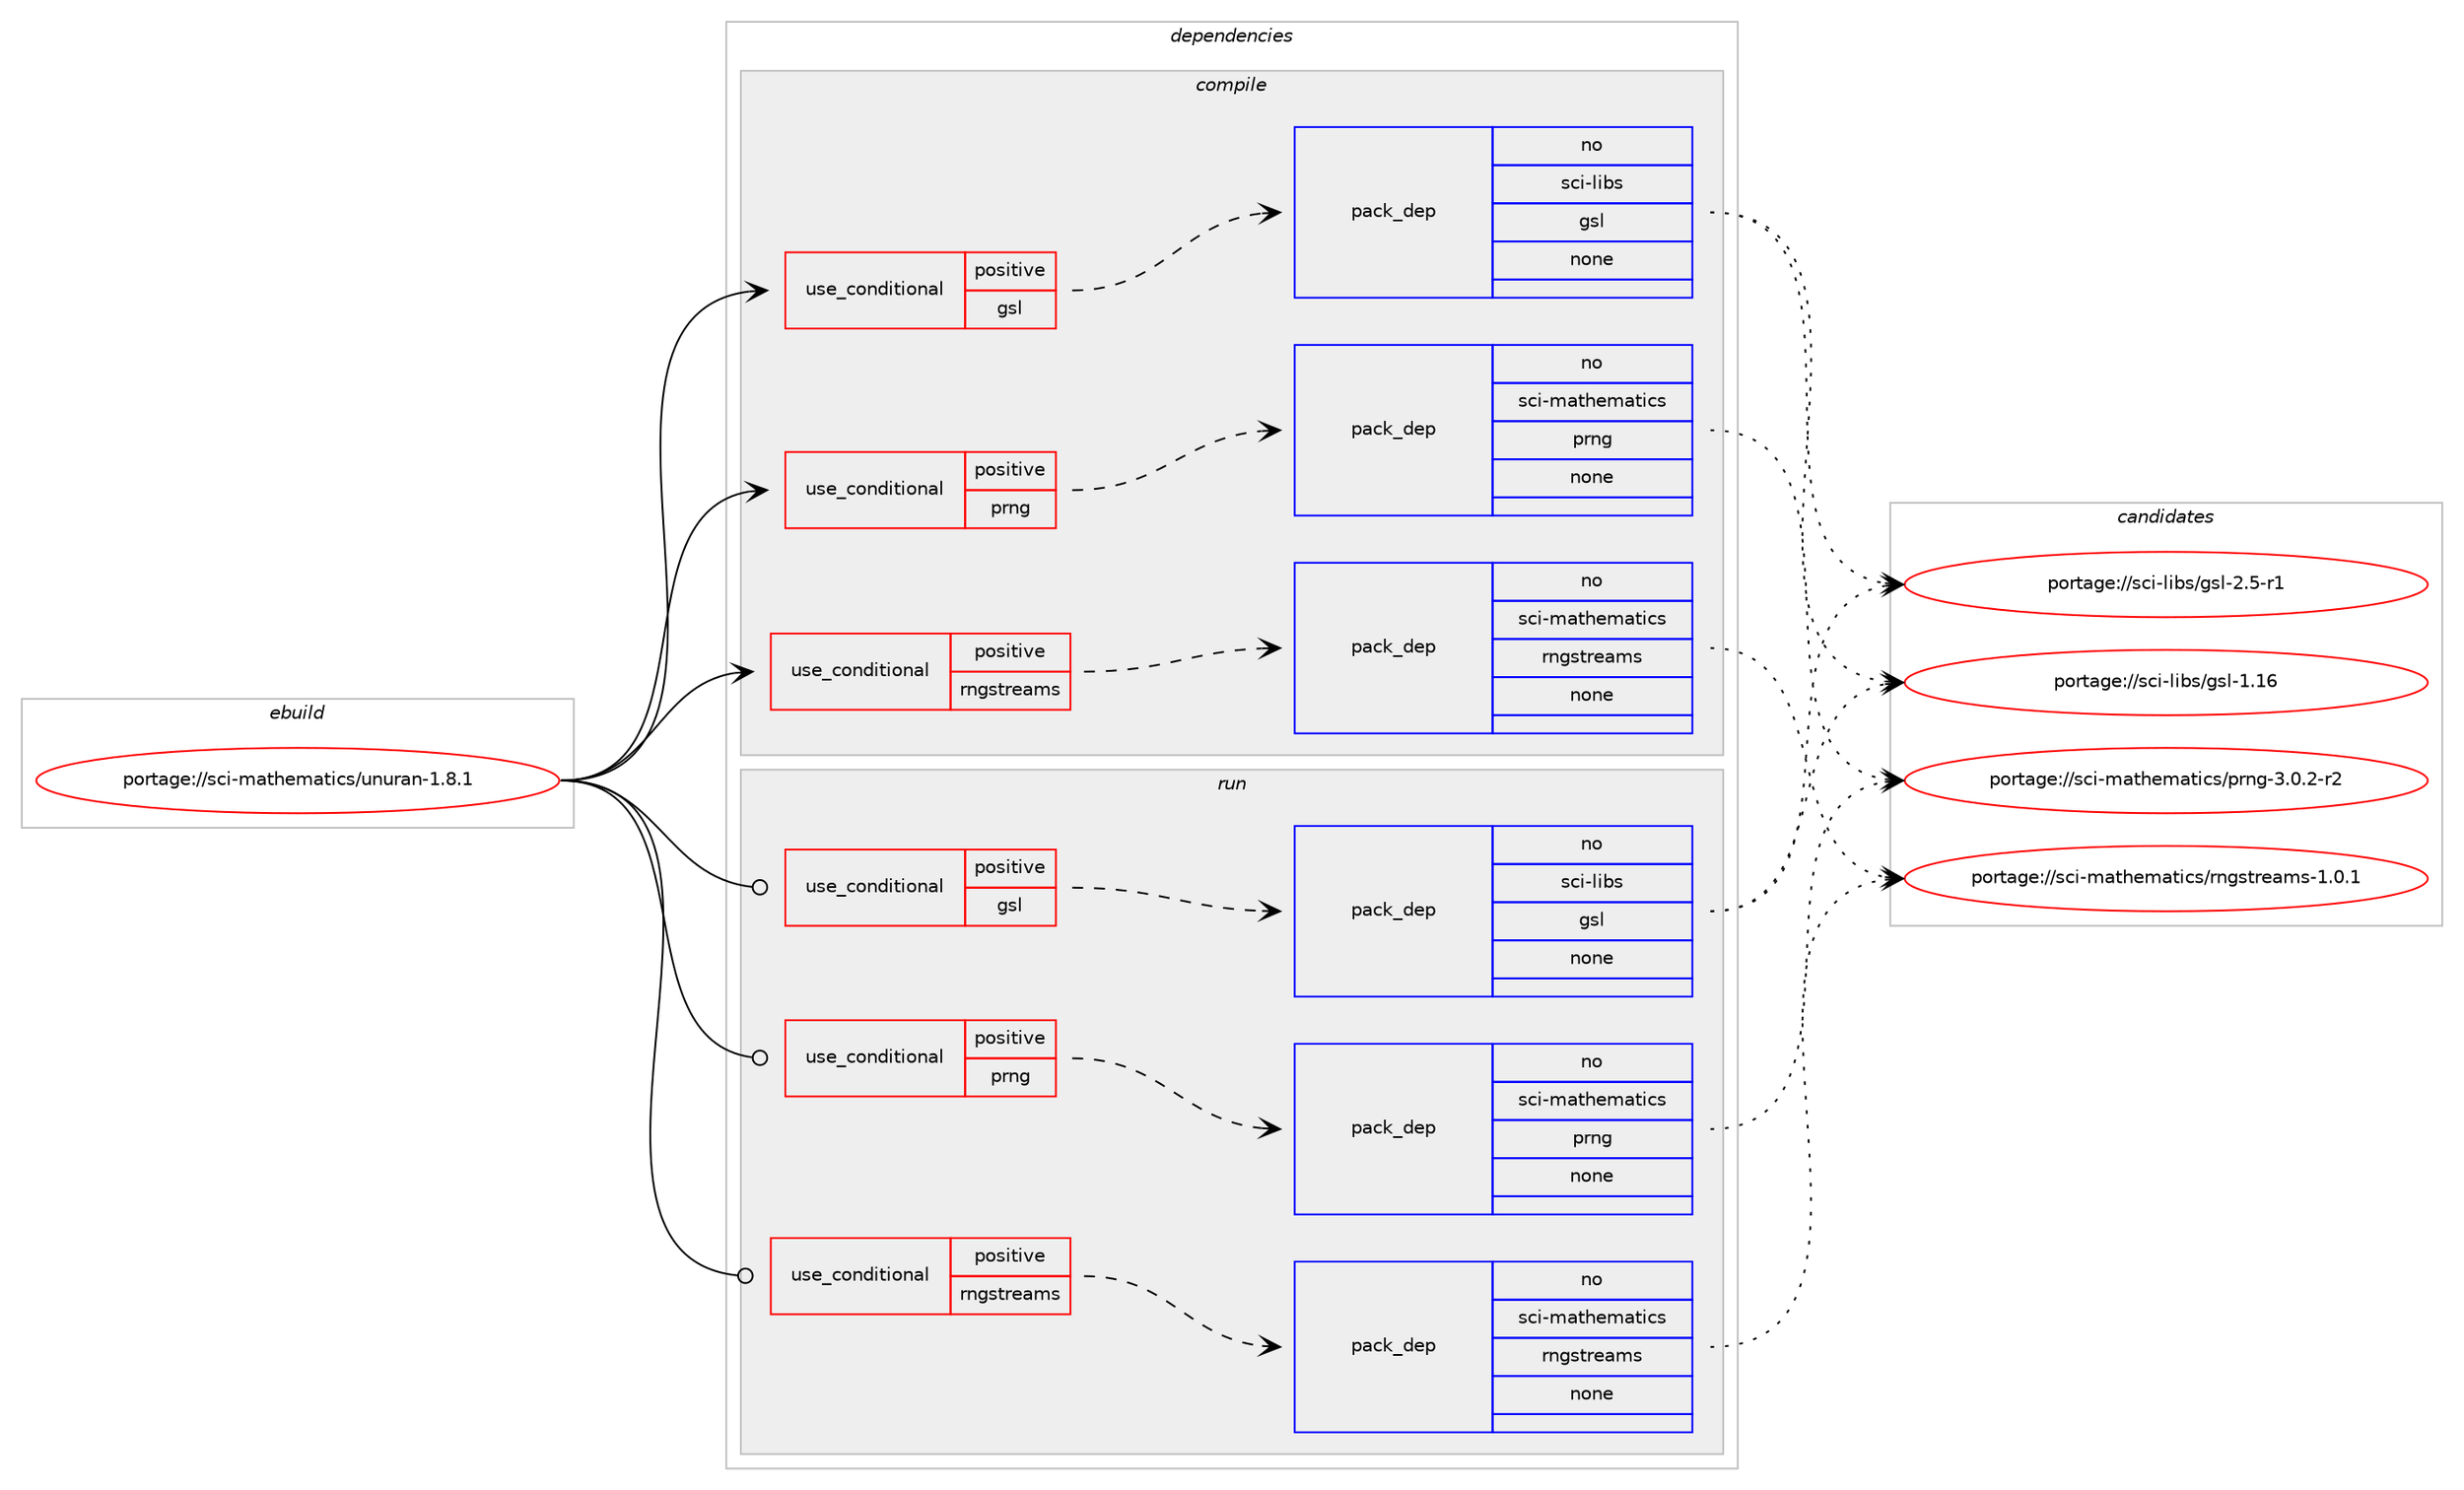 digraph prolog {

# *************
# Graph options
# *************

newrank=true;
concentrate=true;
compound=true;
graph [rankdir=LR,fontname=Helvetica,fontsize=10,ranksep=1.5];#, ranksep=2.5, nodesep=0.2];
edge  [arrowhead=vee];
node  [fontname=Helvetica,fontsize=10];

# **********
# The ebuild
# **********

subgraph cluster_leftcol {
color=gray;
rank=same;
label=<<i>ebuild</i>>;
id [label="portage://sci-mathematics/unuran-1.8.1", color=red, width=4, href="../sci-mathematics/unuran-1.8.1.svg"];
}

# ****************
# The dependencies
# ****************

subgraph cluster_midcol {
color=gray;
label=<<i>dependencies</i>>;
subgraph cluster_compile {
fillcolor="#eeeeee";
style=filled;
label=<<i>compile</i>>;
subgraph cond285 {
dependency2068 [label=<<TABLE BORDER="0" CELLBORDER="1" CELLSPACING="0" CELLPADDING="4"><TR><TD ROWSPAN="3" CELLPADDING="10">use_conditional</TD></TR><TR><TD>positive</TD></TR><TR><TD>gsl</TD></TR></TABLE>>, shape=none, color=red];
subgraph pack1763 {
dependency2069 [label=<<TABLE BORDER="0" CELLBORDER="1" CELLSPACING="0" CELLPADDING="4" WIDTH="220"><TR><TD ROWSPAN="6" CELLPADDING="30">pack_dep</TD></TR><TR><TD WIDTH="110">no</TD></TR><TR><TD>sci-libs</TD></TR><TR><TD>gsl</TD></TR><TR><TD>none</TD></TR><TR><TD></TD></TR></TABLE>>, shape=none, color=blue];
}
dependency2068:e -> dependency2069:w [weight=20,style="dashed",arrowhead="vee"];
}
id:e -> dependency2068:w [weight=20,style="solid",arrowhead="vee"];
subgraph cond286 {
dependency2070 [label=<<TABLE BORDER="0" CELLBORDER="1" CELLSPACING="0" CELLPADDING="4"><TR><TD ROWSPAN="3" CELLPADDING="10">use_conditional</TD></TR><TR><TD>positive</TD></TR><TR><TD>prng</TD></TR></TABLE>>, shape=none, color=red];
subgraph pack1764 {
dependency2071 [label=<<TABLE BORDER="0" CELLBORDER="1" CELLSPACING="0" CELLPADDING="4" WIDTH="220"><TR><TD ROWSPAN="6" CELLPADDING="30">pack_dep</TD></TR><TR><TD WIDTH="110">no</TD></TR><TR><TD>sci-mathematics</TD></TR><TR><TD>prng</TD></TR><TR><TD>none</TD></TR><TR><TD></TD></TR></TABLE>>, shape=none, color=blue];
}
dependency2070:e -> dependency2071:w [weight=20,style="dashed",arrowhead="vee"];
}
id:e -> dependency2070:w [weight=20,style="solid",arrowhead="vee"];
subgraph cond287 {
dependency2072 [label=<<TABLE BORDER="0" CELLBORDER="1" CELLSPACING="0" CELLPADDING="4"><TR><TD ROWSPAN="3" CELLPADDING="10">use_conditional</TD></TR><TR><TD>positive</TD></TR><TR><TD>rngstreams</TD></TR></TABLE>>, shape=none, color=red];
subgraph pack1765 {
dependency2073 [label=<<TABLE BORDER="0" CELLBORDER="1" CELLSPACING="0" CELLPADDING="4" WIDTH="220"><TR><TD ROWSPAN="6" CELLPADDING="30">pack_dep</TD></TR><TR><TD WIDTH="110">no</TD></TR><TR><TD>sci-mathematics</TD></TR><TR><TD>rngstreams</TD></TR><TR><TD>none</TD></TR><TR><TD></TD></TR></TABLE>>, shape=none, color=blue];
}
dependency2072:e -> dependency2073:w [weight=20,style="dashed",arrowhead="vee"];
}
id:e -> dependency2072:w [weight=20,style="solid",arrowhead="vee"];
}
subgraph cluster_compileandrun {
fillcolor="#eeeeee";
style=filled;
label=<<i>compile and run</i>>;
}
subgraph cluster_run {
fillcolor="#eeeeee";
style=filled;
label=<<i>run</i>>;
subgraph cond288 {
dependency2074 [label=<<TABLE BORDER="0" CELLBORDER="1" CELLSPACING="0" CELLPADDING="4"><TR><TD ROWSPAN="3" CELLPADDING="10">use_conditional</TD></TR><TR><TD>positive</TD></TR><TR><TD>gsl</TD></TR></TABLE>>, shape=none, color=red];
subgraph pack1766 {
dependency2075 [label=<<TABLE BORDER="0" CELLBORDER="1" CELLSPACING="0" CELLPADDING="4" WIDTH="220"><TR><TD ROWSPAN="6" CELLPADDING="30">pack_dep</TD></TR><TR><TD WIDTH="110">no</TD></TR><TR><TD>sci-libs</TD></TR><TR><TD>gsl</TD></TR><TR><TD>none</TD></TR><TR><TD></TD></TR></TABLE>>, shape=none, color=blue];
}
dependency2074:e -> dependency2075:w [weight=20,style="dashed",arrowhead="vee"];
}
id:e -> dependency2074:w [weight=20,style="solid",arrowhead="odot"];
subgraph cond289 {
dependency2076 [label=<<TABLE BORDER="0" CELLBORDER="1" CELLSPACING="0" CELLPADDING="4"><TR><TD ROWSPAN="3" CELLPADDING="10">use_conditional</TD></TR><TR><TD>positive</TD></TR><TR><TD>prng</TD></TR></TABLE>>, shape=none, color=red];
subgraph pack1767 {
dependency2077 [label=<<TABLE BORDER="0" CELLBORDER="1" CELLSPACING="0" CELLPADDING="4" WIDTH="220"><TR><TD ROWSPAN="6" CELLPADDING="30">pack_dep</TD></TR><TR><TD WIDTH="110">no</TD></TR><TR><TD>sci-mathematics</TD></TR><TR><TD>prng</TD></TR><TR><TD>none</TD></TR><TR><TD></TD></TR></TABLE>>, shape=none, color=blue];
}
dependency2076:e -> dependency2077:w [weight=20,style="dashed",arrowhead="vee"];
}
id:e -> dependency2076:w [weight=20,style="solid",arrowhead="odot"];
subgraph cond290 {
dependency2078 [label=<<TABLE BORDER="0" CELLBORDER="1" CELLSPACING="0" CELLPADDING="4"><TR><TD ROWSPAN="3" CELLPADDING="10">use_conditional</TD></TR><TR><TD>positive</TD></TR><TR><TD>rngstreams</TD></TR></TABLE>>, shape=none, color=red];
subgraph pack1768 {
dependency2079 [label=<<TABLE BORDER="0" CELLBORDER="1" CELLSPACING="0" CELLPADDING="4" WIDTH="220"><TR><TD ROWSPAN="6" CELLPADDING="30">pack_dep</TD></TR><TR><TD WIDTH="110">no</TD></TR><TR><TD>sci-mathematics</TD></TR><TR><TD>rngstreams</TD></TR><TR><TD>none</TD></TR><TR><TD></TD></TR></TABLE>>, shape=none, color=blue];
}
dependency2078:e -> dependency2079:w [weight=20,style="dashed",arrowhead="vee"];
}
id:e -> dependency2078:w [weight=20,style="solid",arrowhead="odot"];
}
}

# **************
# The candidates
# **************

subgraph cluster_choices {
rank=same;
color=gray;
label=<<i>candidates</i>>;

subgraph choice1763 {
color=black;
nodesep=1;
choice11599105451081059811547103115108455046534511449 [label="portage://sci-libs/gsl-2.5-r1", color=red, width=4,href="../sci-libs/gsl-2.5-r1.svg"];
choice115991054510810598115471031151084549464954 [label="portage://sci-libs/gsl-1.16", color=red, width=4,href="../sci-libs/gsl-1.16.svg"];
dependency2069:e -> choice11599105451081059811547103115108455046534511449:w [style=dotted,weight="100"];
dependency2069:e -> choice115991054510810598115471031151084549464954:w [style=dotted,weight="100"];
}
subgraph choice1764 {
color=black;
nodesep=1;
choice1159910545109971161041011099711610599115471121141101034551464846504511450 [label="portage://sci-mathematics/prng-3.0.2-r2", color=red, width=4,href="../sci-mathematics/prng-3.0.2-r2.svg"];
dependency2071:e -> choice1159910545109971161041011099711610599115471121141101034551464846504511450:w [style=dotted,weight="100"];
}
subgraph choice1765 {
color=black;
nodesep=1;
choice11599105451099711610410110997116105991154711411010311511611410197109115454946484649 [label="portage://sci-mathematics/rngstreams-1.0.1", color=red, width=4,href="../sci-mathematics/rngstreams-1.0.1.svg"];
dependency2073:e -> choice11599105451099711610410110997116105991154711411010311511611410197109115454946484649:w [style=dotted,weight="100"];
}
subgraph choice1766 {
color=black;
nodesep=1;
choice11599105451081059811547103115108455046534511449 [label="portage://sci-libs/gsl-2.5-r1", color=red, width=4,href="../sci-libs/gsl-2.5-r1.svg"];
choice115991054510810598115471031151084549464954 [label="portage://sci-libs/gsl-1.16", color=red, width=4,href="../sci-libs/gsl-1.16.svg"];
dependency2075:e -> choice11599105451081059811547103115108455046534511449:w [style=dotted,weight="100"];
dependency2075:e -> choice115991054510810598115471031151084549464954:w [style=dotted,weight="100"];
}
subgraph choice1767 {
color=black;
nodesep=1;
choice1159910545109971161041011099711610599115471121141101034551464846504511450 [label="portage://sci-mathematics/prng-3.0.2-r2", color=red, width=4,href="../sci-mathematics/prng-3.0.2-r2.svg"];
dependency2077:e -> choice1159910545109971161041011099711610599115471121141101034551464846504511450:w [style=dotted,weight="100"];
}
subgraph choice1768 {
color=black;
nodesep=1;
choice11599105451099711610410110997116105991154711411010311511611410197109115454946484649 [label="portage://sci-mathematics/rngstreams-1.0.1", color=red, width=4,href="../sci-mathematics/rngstreams-1.0.1.svg"];
dependency2079:e -> choice11599105451099711610410110997116105991154711411010311511611410197109115454946484649:w [style=dotted,weight="100"];
}
}

}
